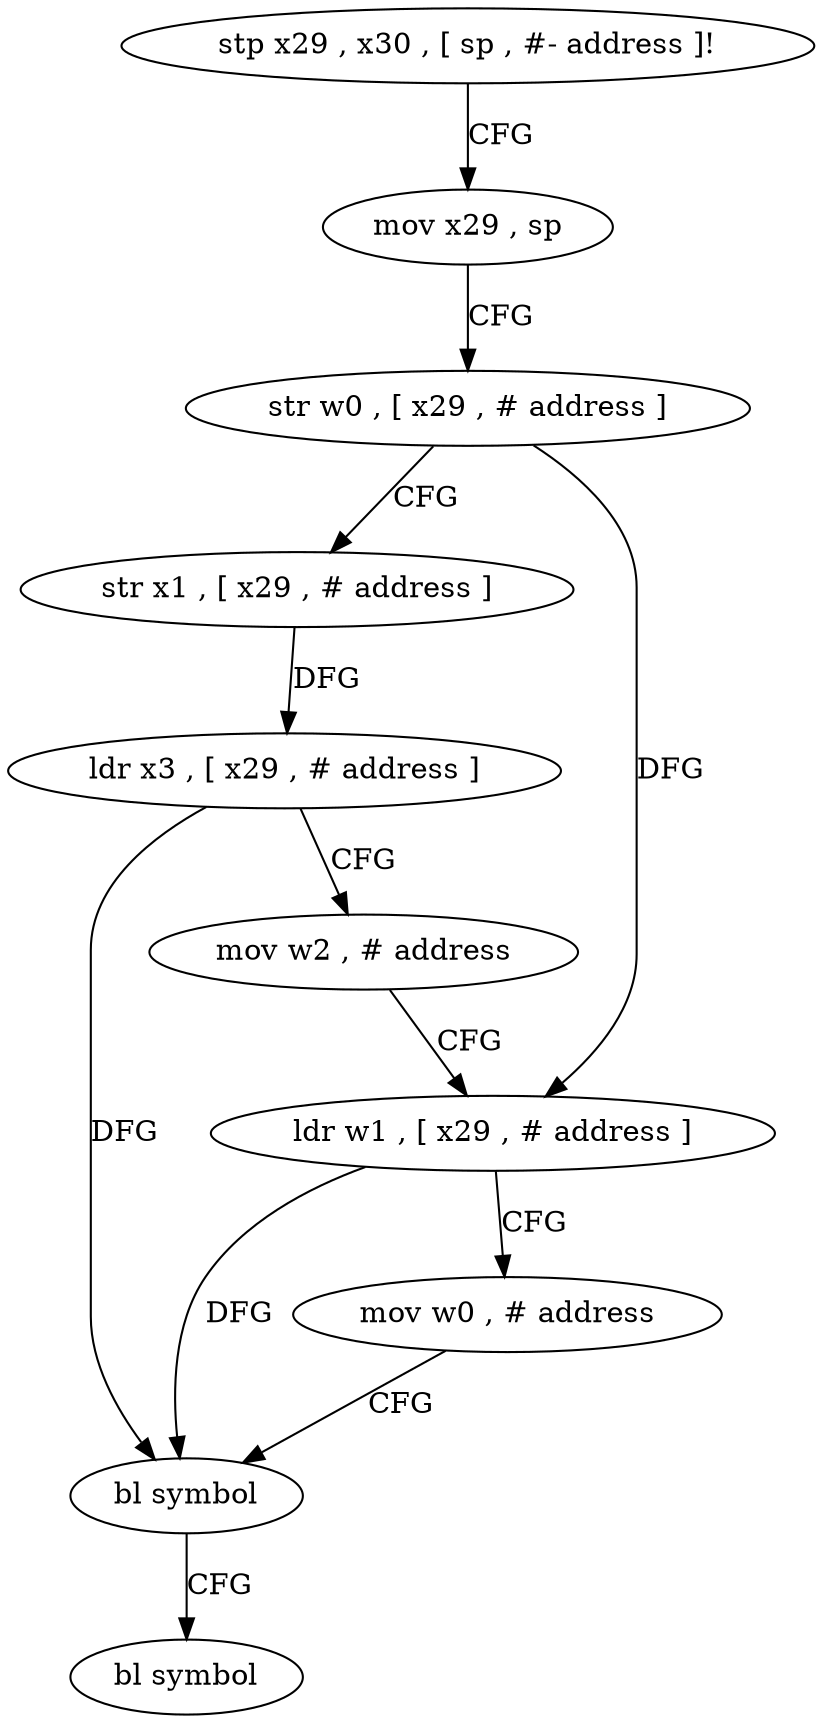 digraph "func" {
"4248720" [label = "stp x29 , x30 , [ sp , #- address ]!" ]
"4248724" [label = "mov x29 , sp" ]
"4248728" [label = "str w0 , [ x29 , # address ]" ]
"4248732" [label = "str x1 , [ x29 , # address ]" ]
"4248736" [label = "ldr x3 , [ x29 , # address ]" ]
"4248740" [label = "mov w2 , # address" ]
"4248744" [label = "ldr w1 , [ x29 , # address ]" ]
"4248748" [label = "mov w0 , # address" ]
"4248752" [label = "bl symbol" ]
"4248756" [label = "bl symbol" ]
"4248720" -> "4248724" [ label = "CFG" ]
"4248724" -> "4248728" [ label = "CFG" ]
"4248728" -> "4248732" [ label = "CFG" ]
"4248728" -> "4248744" [ label = "DFG" ]
"4248732" -> "4248736" [ label = "DFG" ]
"4248736" -> "4248740" [ label = "CFG" ]
"4248736" -> "4248752" [ label = "DFG" ]
"4248740" -> "4248744" [ label = "CFG" ]
"4248744" -> "4248748" [ label = "CFG" ]
"4248744" -> "4248752" [ label = "DFG" ]
"4248748" -> "4248752" [ label = "CFG" ]
"4248752" -> "4248756" [ label = "CFG" ]
}
